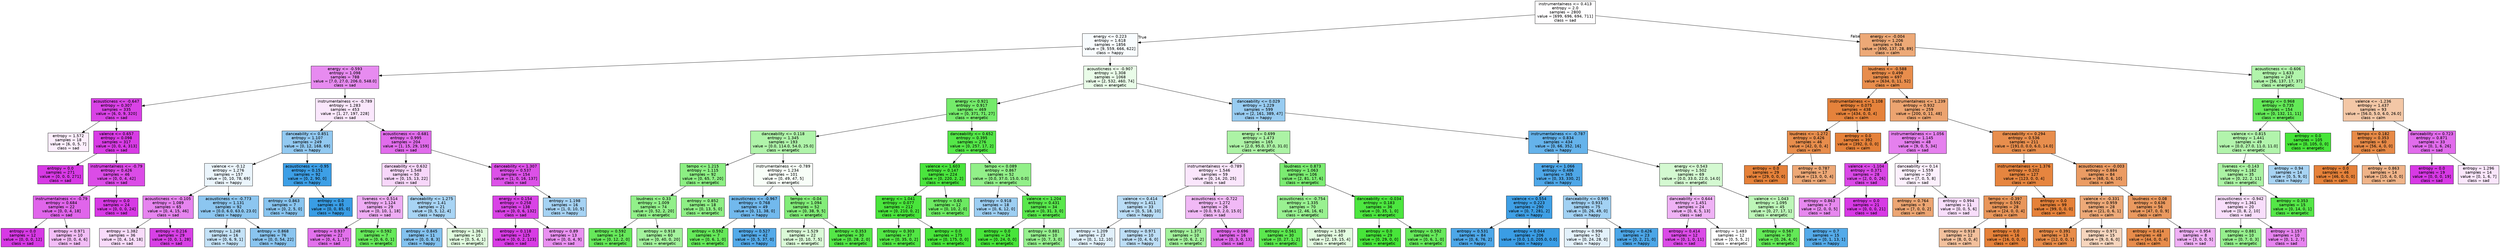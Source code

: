 digraph Tree {
node [shape=box, style="filled", color="black", fontname="helvetica"] ;
edge [fontname="helvetica"] ;
0 [label="instrumentalness <= 0.413\nentropy = 2.0\nsamples = 2800\nvalue = [699, 696, 694, 711]\nclass = sad", fillcolor="#fffeff"] ;
1 [label="energy <= 0.223\nentropy = 1.618\nsamples = 1856\nvalue = [9, 559, 666, 622]\nclass = happy", fillcolor="#f8fcfe"] ;
0 -> 1 [labeldistance=2.5, labelangle=45, headlabel="True"] ;
2 [label="energy <= -0.593\nentropy = 1.098\nsamples = 788\nvalue = [7.0, 27.0, 206.0, 548.0]\nclass = sad", fillcolor="#e78bf0"] ;
1 -> 2 ;
3 [label="acousticness <= -0.647\nentropy = 0.307\nsamples = 335\nvalue = [6, 0, 9, 320]\nclass = sad", fillcolor="#d942e6"] ;
2 -> 3 ;
4 [label="entropy = 1.572\nsamples = 18\nvalue = [6, 0, 5, 7]\nclass = sad", fillcolor="#fceefd"] ;
3 -> 4 ;
5 [label="valence <= 0.657\nentropy = 0.098\nsamples = 317\nvalue = [0, 0, 4, 313]\nclass = sad", fillcolor="#d83ce5"] ;
3 -> 5 ;
6 [label="entropy = 0.0\nsamples = 271\nvalue = [0, 0, 0, 271]\nclass = sad", fillcolor="#d739e5"] ;
5 -> 6 ;
7 [label="instrumentalness <= -0.79\nentropy = 0.426\nsamples = 46\nvalue = [0, 0, 4, 42]\nclass = sad", fillcolor="#db4ce7"] ;
5 -> 7 ;
8 [label="instrumentalness <= -0.79\nentropy = 0.684\nsamples = 22\nvalue = [0, 0, 4, 18]\nclass = sad", fillcolor="#e065eb"] ;
7 -> 8 ;
9 [label="entropy = 0.0\nsamples = 12\nvalue = [0, 0, 0, 12]\nclass = sad", fillcolor="#d739e5"] ;
8 -> 9 ;
10 [label="entropy = 0.971\nsamples = 10\nvalue = [0, 0, 4, 6]\nclass = sad", fillcolor="#f2bdf6"] ;
8 -> 10 ;
11 [label="entropy = 0.0\nsamples = 24\nvalue = [0, 0, 0, 24]\nclass = sad", fillcolor="#d739e5"] ;
7 -> 11 ;
12 [label="instrumentalness <= -0.789\nentropy = 1.283\nsamples = 453\nvalue = [1, 27, 197, 228]\nclass = sad", fillcolor="#fae7fc"] ;
2 -> 12 ;
13 [label="danceability <= 0.851\nentropy = 1.107\nsamples = 249\nvalue = [0, 12, 168, 69]\nclass = happy", fillcolor="#92c9f1"] ;
12 -> 13 ;
14 [label="valence <= -0.12\nentropy = 1.276\nsamples = 157\nvalue = [0, 10, 78, 69]\nclass = happy", fillcolor="#ebf5fc"] ;
13 -> 14 ;
15 [label="acousticness <= -0.105\nentropy = 1.089\nsamples = 65\nvalue = [0, 4, 15, 46]\nclass = sad", fillcolor="#e684ef"] ;
14 -> 15 ;
16 [label="entropy = 1.382\nsamples = 36\nvalue = [0, 4, 14, 18]\nclass = sad", fillcolor="#f8dbfa"] ;
15 -> 16 ;
17 [label="entropy = 0.216\nsamples = 29\nvalue = [0, 0, 1, 28]\nclass = sad", fillcolor="#d840e6"] ;
15 -> 17 ;
18 [label="acousticness <= -0.773\nentropy = 1.131\nsamples = 92\nvalue = [0.0, 6.0, 63.0, 23.0]\nclass = happy", fillcolor="#8cc6f0"] ;
14 -> 18 ;
19 [label="entropy = 1.248\nsamples = 16\nvalue = [0, 6, 9, 1]\nclass = happy", fillcolor="#c4e2f7"] ;
18 -> 19 ;
20 [label="entropy = 0.868\nsamples = 76\nvalue = [0, 0, 54, 22]\nclass = happy", fillcolor="#8ac5f0"] ;
18 -> 20 ;
21 [label="acousticness <= -0.95\nentropy = 0.151\nsamples = 92\nvalue = [0, 2, 90, 0]\nclass = happy", fillcolor="#3d9fe6"] ;
13 -> 21 ;
22 [label="entropy = 0.863\nsamples = 7\nvalue = [0, 2, 5, 0]\nclass = happy", fillcolor="#88c4ef"] ;
21 -> 22 ;
23 [label="entropy = 0.0\nsamples = 85\nvalue = [0, 0, 85, 0]\nclass = happy", fillcolor="#399de5"] ;
21 -> 23 ;
24 [label="acousticness <= -0.681\nentropy = 0.995\nsamples = 204\nvalue = [1, 15, 29, 159]\nclass = sad", fillcolor="#e16cec"] ;
12 -> 24 ;
25 [label="danceability <= 0.632\nentropy = 1.548\nsamples = 50\nvalue = [0, 15, 13, 22]\nclass = sad", fillcolor="#f7d7fa"] ;
24 -> 25 ;
26 [label="liveness <= 0.514\nentropy = 1.124\nsamples = 29\nvalue = [0, 10, 1, 18]\nclass = sad", fillcolor="#eeacf4"] ;
25 -> 26 ;
27 [label="entropy = 0.937\nsamples = 22\nvalue = [0, 4, 1, 17]\nclass = sad", fillcolor="#e270ec"] ;
26 -> 27 ;
28 [label="entropy = 0.592\nsamples = 7\nvalue = [0, 6, 0, 1]\nclass = energetic", fillcolor="#66e95a"] ;
26 -> 28 ;
29 [label="danceability <= 1.275\nentropy = 1.41\nsamples = 21\nvalue = [0, 5, 12, 4]\nclass = happy", fillcolor="#a8d4f4"] ;
25 -> 29 ;
30 [label="entropy = 0.845\nsamples = 11\nvalue = [0, 0, 8, 3]\nclass = happy", fillcolor="#83c2ef"] ;
29 -> 30 ;
31 [label="entropy = 1.361\nsamples = 10\nvalue = [0, 5, 4, 1]\nclass = energetic", fillcolor="#e0fbde"] ;
29 -> 31 ;
32 [label="danceability <= 1.307\nentropy = 0.537\nsamples = 154\nvalue = [1, 0, 16, 137]\nclass = sad", fillcolor="#dc51e8"] ;
24 -> 32 ;
33 [label="energy <= 0.154\nentropy = 0.258\nsamples = 138\nvalue = [0, 0, 6, 132]\nclass = sad", fillcolor="#d942e6"] ;
32 -> 33 ;
34 [label="entropy = 0.118\nsamples = 125\nvalue = [0, 0, 2, 123]\nclass = sad", fillcolor="#d83ce5"] ;
33 -> 34 ;
35 [label="entropy = 0.89\nsamples = 13\nvalue = [0, 0, 4, 9]\nclass = sad", fillcolor="#e991f1"] ;
33 -> 35 ;
36 [label="entropy = 1.198\nsamples = 16\nvalue = [1, 0, 10, 5]\nclass = happy", fillcolor="#a5d2f3"] ;
32 -> 36 ;
37 [label="acousticness <= -0.907\nentropy = 1.308\nsamples = 1068\nvalue = [2, 532, 460, 74]\nclass = energetic", fillcolor="#e9fce8"] ;
1 -> 37 ;
38 [label="energy <= 0.921\nentropy = 0.917\nsamples = 469\nvalue = [0, 371, 71, 27]\nclass = energetic", fillcolor="#74eb6a"] ;
37 -> 38 ;
39 [label="danceability <= 0.118\nentropy = 1.345\nsamples = 193\nvalue = [0.0, 114.0, 54.0, 25.0]\nclass = energetic", fillcolor="#b0f4aa"] ;
38 -> 39 ;
40 [label="tempo <= 1.215\nentropy = 1.115\nsamples = 92\nvalue = [0, 65, 7, 20]\nclass = energetic", fillcolor="#8cef83"] ;
39 -> 40 ;
41 [label="loudness <= 0.33\nentropy = 1.009\nsamples = 74\nvalue = [0, 52, 2, 20]\nclass = energetic", fillcolor="#92f08a"] ;
40 -> 41 ;
42 [label="entropy = 0.592\nsamples = 14\nvalue = [0, 12, 2, 0]\nclass = energetic", fillcolor="#66e95a"] ;
41 -> 42 ;
43 [label="entropy = 0.918\nsamples = 60\nvalue = [0, 40, 0, 20]\nclass = energetic", fillcolor="#a3f29c"] ;
41 -> 43 ;
44 [label="entropy = 0.852\nsamples = 18\nvalue = [0, 13, 5, 0]\nclass = energetic", fillcolor="#8eef85"] ;
40 -> 44 ;
45 [label="instrumentalness <= -0.789\nentropy = 1.234\nsamples = 101\nvalue = [0, 49, 47, 5]\nclass = energetic", fillcolor="#f8fef8"] ;
39 -> 45 ;
46 [label="acousticness <= -0.967\nentropy = 0.768\nsamples = 49\nvalue = [0, 11, 38, 0]\nclass = happy", fillcolor="#72b9ed"] ;
45 -> 46 ;
47 [label="entropy = 0.592\nsamples = 7\nvalue = [0, 6, 1, 0]\nclass = energetic", fillcolor="#66e95a"] ;
46 -> 47 ;
48 [label="entropy = 0.527\nsamples = 42\nvalue = [0, 5, 37, 0]\nclass = happy", fillcolor="#54aae9"] ;
46 -> 48 ;
49 [label="tempo <= -0.04\nentropy = 1.094\nsamples = 52\nvalue = [0, 38, 9, 5]\nclass = energetic", fillcolor="#83ed79"] ;
45 -> 49 ;
50 [label="entropy = 1.529\nsamples = 22\nvalue = [0, 10, 7, 5]\nclass = energetic", fillcolor="#dafad7"] ;
49 -> 50 ;
51 [label="entropy = 0.353\nsamples = 30\nvalue = [0, 28, 2, 0]\nclass = energetic", fillcolor="#54e747"] ;
49 -> 51 ;
52 [label="danceability <= 0.652\nentropy = 0.395\nsamples = 276\nvalue = [0, 257, 17, 2]\nclass = energetic", fillcolor="#54e748"] ;
38 -> 52 ;
53 [label="valence <= 1.603\nentropy = 0.147\nsamples = 224\nvalue = [0, 220, 2, 2]\nclass = energetic", fillcolor="#4ae53d"] ;
52 -> 53 ;
54 [label="energy <= 1.041\nentropy = 0.077\nsamples = 212\nvalue = [0, 210, 0, 2]\nclass = energetic", fillcolor="#49e53b"] ;
53 -> 54 ;
55 [label="entropy = 0.303\nsamples = 37\nvalue = [0, 35, 0, 2]\nclass = energetic", fillcolor="#52e644"] ;
54 -> 55 ;
56 [label="entropy = 0.0\nsamples = 175\nvalue = [0, 175, 0, 0]\nclass = energetic", fillcolor="#47e539"] ;
54 -> 56 ;
57 [label="entropy = 0.65\nsamples = 12\nvalue = [0, 10, 2, 0]\nclass = energetic", fillcolor="#6cea61"] ;
53 -> 57 ;
58 [label="tempo <= 0.089\nentropy = 0.867\nsamples = 52\nvalue = [0.0, 37.0, 15.0, 0.0]\nclass = energetic", fillcolor="#92f089"] ;
52 -> 58 ;
59 [label="entropy = 0.918\nsamples = 18\nvalue = [0, 6, 12, 0]\nclass = happy", fillcolor="#9ccef2"] ;
58 -> 59 ;
60 [label="valence <= 1.204\nentropy = 0.431\nsamples = 34\nvalue = [0, 31, 3, 0]\nclass = energetic", fillcolor="#59e84c"] ;
58 -> 60 ;
61 [label="entropy = 0.0\nsamples = 24\nvalue = [0, 24, 0, 0]\nclass = energetic", fillcolor="#47e539"] ;
60 -> 61 ;
62 [label="entropy = 0.881\nsamples = 10\nvalue = [0, 7, 3, 0]\nclass = energetic", fillcolor="#96f08e"] ;
60 -> 62 ;
63 [label="danceability <= 0.029\nentropy = 1.229\nsamples = 599\nvalue = [2, 161, 389, 47]\nclass = happy", fillcolor="#98ccf1"] ;
37 -> 63 ;
64 [label="energy <= 0.699\nentropy = 1.473\nsamples = 165\nvalue = [2.0, 95.0, 37.0, 31.0]\nclass = energetic", fillcolor="#acf3a5"] ;
63 -> 64 ;
65 [label="instrumentalness <= -0.789\nentropy = 1.546\nsamples = 59\nvalue = [0, 14, 20, 25]\nclass = sad", fillcolor="#fae6fc"] ;
64 -> 65 ;
66 [label="valence <= 0.414\nentropy = 1.411\nsamples = 33\nvalue = [0, 5, 18, 10]\nclass = happy", fillcolor="#baddf6"] ;
65 -> 66 ;
67 [label="entropy = 1.209\nsamples = 23\nvalue = [0, 1, 12, 10]\nclass = happy", fillcolor="#e1f0fb"] ;
66 -> 67 ;
68 [label="entropy = 0.971\nsamples = 10\nvalue = [0, 4, 6, 0]\nclass = happy", fillcolor="#bddef6"] ;
66 -> 68 ;
69 [label="acousticness <= -0.722\nentropy = 1.272\nsamples = 26\nvalue = [0.0, 9.0, 2.0, 15.0]\nclass = sad", fillcolor="#f1b9f6"] ;
65 -> 69 ;
70 [label="entropy = 1.371\nsamples = 10\nvalue = [0, 6, 2, 2]\nclass = energetic", fillcolor="#a3f29c"] ;
69 -> 70 ;
71 [label="entropy = 0.696\nsamples = 16\nvalue = [0, 3, 0, 13]\nclass = sad", fillcolor="#e067eb"] ;
69 -> 71 ;
72 [label="loudness <= 0.873\nentropy = 1.063\nsamples = 106\nvalue = [2, 81, 17, 6]\nclass = energetic", fillcolor="#7bec71"] ;
64 -> 72 ;
73 [label="acousticness <= -0.754\nentropy = 1.335\nsamples = 70\nvalue = [2, 46, 16, 6]\nclass = energetic", fillcolor="#99f191"] ;
72 -> 73 ;
74 [label="entropy = 0.561\nsamples = 30\nvalue = [0, 27, 1, 2]\nclass = energetic", fillcolor="#5be84e"] ;
73 -> 74 ;
75 [label="entropy = 1.589\nsamples = 40\nvalue = [2, 19, 15, 4]\nclass = energetic", fillcolor="#e2fbdf"] ;
73 -> 75 ;
76 [label="danceability <= -0.034\nentropy = 0.183\nsamples = 36\nvalue = [0, 35, 1, 0]\nclass = energetic", fillcolor="#4ce63f"] ;
72 -> 76 ;
77 [label="entropy = 0.0\nsamples = 29\nvalue = [0, 29, 0, 0]\nclass = energetic", fillcolor="#47e539"] ;
76 -> 77 ;
78 [label="entropy = 0.592\nsamples = 7\nvalue = [0, 6, 1, 0]\nclass = energetic", fillcolor="#66e95a"] ;
76 -> 78 ;
79 [label="instrumentalness <= -0.787\nentropy = 0.834\nsamples = 434\nvalue = [0, 66, 352, 16]\nclass = happy", fillcolor="#65b3eb"] ;
63 -> 79 ;
80 [label="energy <= 1.066\nentropy = 0.486\nsamples = 365\nvalue = [0, 33, 330, 2]\nclass = happy", fillcolor="#4ea7e8"] ;
79 -> 80 ;
81 [label="valence <= 0.554\nentropy = 0.223\nsamples = 290\nvalue = [0, 7, 281, 2]\nclass = happy", fillcolor="#3fa0e6"] ;
80 -> 81 ;
82 [label="entropy = 0.531\nsamples = 84\nvalue = [0, 6, 76, 2]\nclass = happy", fillcolor="#4da7e8"] ;
81 -> 82 ;
83 [label="entropy = 0.044\nsamples = 206\nvalue = [0.0, 1.0, 205.0, 0.0]\nclass = happy", fillcolor="#3a9de5"] ;
81 -> 83 ;
84 [label="danceability <= 0.995\nentropy = 0.931\nsamples = 75\nvalue = [0, 26, 49, 0]\nclass = happy", fillcolor="#a2d1f3"] ;
80 -> 84 ;
85 [label="entropy = 0.996\nsamples = 52\nvalue = [0, 24, 28, 0]\nclass = happy", fillcolor="#e3f1fb"] ;
84 -> 85 ;
86 [label="entropy = 0.426\nsamples = 23\nvalue = [0, 2, 21, 0]\nclass = happy", fillcolor="#4ca6e7"] ;
84 -> 86 ;
87 [label="energy <= 0.543\nentropy = 1.502\nsamples = 69\nvalue = [0.0, 33.0, 22.0, 14.0]\nclass = energetic", fillcolor="#d4f9d1"] ;
79 -> 87 ;
88 [label="danceability <= 0.644\nentropy = 1.451\nsamples = 24\nvalue = [0, 6, 5, 13]\nclass = sad", fillcolor="#efb2f5"] ;
87 -> 88 ;
89 [label="entropy = 0.414\nsamples = 12\nvalue = [0, 1, 0, 11]\nclass = sad", fillcolor="#db4be7"] ;
88 -> 89 ;
90 [label="entropy = 1.483\nsamples = 12\nvalue = [0, 5, 5, 2]\nclass = energetic", fillcolor="#ffffff"] ;
88 -> 90 ;
91 [label="valence <= 1.043\nentropy = 1.095\nsamples = 45\nvalue = [0, 27, 17, 1]\nclass = energetic", fillcolor="#bdf6b8"] ;
87 -> 91 ;
92 [label="entropy = 0.567\nsamples = 30\nvalue = [0, 26, 4, 0]\nclass = energetic", fillcolor="#63e957"] ;
91 -> 92 ;
93 [label="entropy = 0.7\nsamples = 15\nvalue = [0, 1, 13, 1]\nclass = happy", fillcolor="#55abe9"] ;
91 -> 93 ;
94 [label="energy <= -0.004\nentropy = 1.206\nsamples = 944\nvalue = [690, 137, 28, 89]\nclass = calm", fillcolor="#eda977"] ;
0 -> 94 [labeldistance=2.5, labelangle=-45, headlabel="False"] ;
95 [label="loudness <= -0.588\nentropy = 0.498\nsamples = 697\nvalue = [634, 0, 11, 52]\nclass = calm", fillcolor="#e88d4c"] ;
94 -> 95 ;
96 [label="instrumentalness <= 1.108\nentropy = 0.075\nsamples = 438\nvalue = [434, 0, 0, 4]\nclass = calm", fillcolor="#e5823b"] ;
95 -> 96 ;
97 [label="loudness <= -1.272\nentropy = 0.426\nsamples = 46\nvalue = [42, 0, 0, 4]\nclass = calm", fillcolor="#e78d4c"] ;
96 -> 97 ;
98 [label="entropy = 0.0\nsamples = 29\nvalue = [29, 0, 0, 0]\nclass = calm", fillcolor="#e58139"] ;
97 -> 98 ;
99 [label="entropy = 0.787\nsamples = 17\nvalue = [13, 0, 0, 4]\nclass = calm", fillcolor="#eda876"] ;
97 -> 99 ;
100 [label="entropy = 0.0\nsamples = 392\nvalue = [392, 0, 0, 0]\nclass = calm", fillcolor="#e58139"] ;
96 -> 100 ;
101 [label="instrumentalness <= 1.239\nentropy = 0.932\nsamples = 259\nvalue = [200, 0, 11, 48]\nclass = calm", fillcolor="#eca470"] ;
95 -> 101 ;
102 [label="instrumentalness <= 1.056\nentropy = 1.145\nsamples = 48\nvalue = [9, 0, 5, 34]\nclass = sad", fillcolor="#e580ee"] ;
101 -> 102 ;
103 [label="valence <= -1.104\nentropy = 0.371\nsamples = 28\nvalue = [2, 0, 0, 26]\nclass = sad", fillcolor="#da48e7"] ;
102 -> 103 ;
104 [label="entropy = 0.863\nsamples = 7\nvalue = [2, 0, 0, 5]\nclass = sad", fillcolor="#e788ef"] ;
103 -> 104 ;
105 [label="entropy = 0.0\nsamples = 21\nvalue = [0, 0, 0, 21]\nclass = sad", fillcolor="#d739e5"] ;
103 -> 105 ;
106 [label="danceability <= 0.14\nentropy = 1.559\nsamples = 20\nvalue = [7, 0, 5, 8]\nclass = sad", fillcolor="#fcf0fd"] ;
102 -> 106 ;
107 [label="entropy = 0.764\nsamples = 9\nvalue = [7, 0, 0, 2]\nclass = calm", fillcolor="#eca572"] ;
106 -> 107 ;
108 [label="entropy = 0.994\nsamples = 11\nvalue = [0, 0, 5, 6]\nclass = sad", fillcolor="#f8defb"] ;
106 -> 108 ;
109 [label="danceability <= 0.294\nentropy = 0.536\nsamples = 211\nvalue = [191.0, 0.0, 6.0, 14.0]\nclass = calm", fillcolor="#e88e4d"] ;
101 -> 109 ;
110 [label="instrumentalness <= 1.376\nentropy = 0.202\nsamples = 127\nvalue = [123, 0, 0, 4]\nclass = calm", fillcolor="#e6853f"] ;
109 -> 110 ;
111 [label="tempo <= -0.397\nentropy = 0.592\nsamples = 28\nvalue = [24, 0, 0, 4]\nclass = calm", fillcolor="#e9965a"] ;
110 -> 111 ;
112 [label="entropy = 0.918\nsamples = 12\nvalue = [8, 0, 0, 4]\nclass = calm", fillcolor="#f2c09c"] ;
111 -> 112 ;
113 [label="entropy = 0.0\nsamples = 16\nvalue = [16, 0, 0, 0]\nclass = calm", fillcolor="#e58139"] ;
111 -> 113 ;
114 [label="entropy = 0.0\nsamples = 99\nvalue = [99, 0, 0, 0]\nclass = calm", fillcolor="#e58139"] ;
110 -> 114 ;
115 [label="acousticness <= -0.003\nentropy = 0.884\nsamples = 84\nvalue = [68, 0, 6, 10]\nclass = calm", fillcolor="#eb9c64"] ;
109 -> 115 ;
116 [label="valence <= -0.331\nentropy = 0.959\nsamples = 28\nvalue = [21, 0, 6, 1]\nclass = calm", fillcolor="#eda978"] ;
115 -> 116 ;
117 [label="entropy = 0.391\nsamples = 13\nvalue = [12, 0, 0, 1]\nclass = calm", fillcolor="#e78c49"] ;
116 -> 117 ;
118 [label="entropy = 0.971\nsamples = 15\nvalue = [9, 0, 6, 0]\nclass = calm", fillcolor="#f6d5bd"] ;
116 -> 118 ;
119 [label="loudness <= 0.08\nentropy = 0.636\nsamples = 56\nvalue = [47, 0, 0, 9]\nclass = calm", fillcolor="#ea995f"] ;
115 -> 119 ;
120 [label="entropy = 0.414\nsamples = 48\nvalue = [44, 0, 0, 4]\nclass = calm", fillcolor="#e78c4b"] ;
119 -> 120 ;
121 [label="entropy = 0.954\nsamples = 8\nvalue = [3, 0, 0, 5]\nclass = sad", fillcolor="#efb0f5"] ;
119 -> 121 ;
122 [label="acousticness <= -0.606\nentropy = 1.633\nsamples = 247\nvalue = [56, 137, 17, 37]\nclass = energetic", fillcolor="#b1f4ab"] ;
94 -> 122 ;
123 [label="energy <= 0.968\nentropy = 0.735\nsamples = 154\nvalue = [0, 132, 11, 11]\nclass = energetic", fillcolor="#63e957"] ;
122 -> 123 ;
124 [label="valence <= 0.815\nentropy = 1.441\nsamples = 49\nvalue = [0.0, 27.0, 11.0, 11.0]\nclass = energetic", fillcolor="#b2f4ac"] ;
123 -> 124 ;
125 [label="liveness <= -0.143\nentropy = 1.182\nsamples = 35\nvalue = [0, 22, 2, 11]\nclass = energetic", fillcolor="#abf3a4"] ;
124 -> 125 ;
126 [label="acousticness <= -0.942\nentropy = 1.361\nsamples = 20\nvalue = [0, 8, 2, 10]\nclass = sad", fillcolor="#f8defb"] ;
125 -> 126 ;
127 [label="entropy = 0.881\nsamples = 10\nvalue = [0, 7, 0, 3]\nclass = energetic", fillcolor="#96f08e"] ;
126 -> 127 ;
128 [label="entropy = 1.157\nsamples = 10\nvalue = [0, 1, 2, 7]\nclass = sad", fillcolor="#e683ef"] ;
126 -> 128 ;
129 [label="entropy = 0.353\nsamples = 15\nvalue = [0, 14, 0, 1]\nclass = energetic", fillcolor="#54e747"] ;
125 -> 129 ;
130 [label="entropy = 0.94\nsamples = 14\nvalue = [0, 5, 9, 0]\nclass = happy", fillcolor="#a7d3f3"] ;
124 -> 130 ;
131 [label="entropy = 0.0\nsamples = 105\nvalue = [0, 105, 0, 0]\nclass = energetic", fillcolor="#47e539"] ;
123 -> 131 ;
132 [label="valence <= -1.236\nentropy = 1.437\nsamples = 93\nvalue = [56.0, 5.0, 6.0, 26.0]\nclass = calm", fillcolor="#f3c7a6"] ;
122 -> 132 ;
133 [label="tempo <= 0.182\nentropy = 0.353\nsamples = 60\nvalue = [56, 4, 0, 0]\nclass = calm", fillcolor="#e78a47"] ;
132 -> 133 ;
134 [label="entropy = 0.0\nsamples = 46\nvalue = [46, 0, 0, 0]\nclass = calm", fillcolor="#e58139"] ;
133 -> 134 ;
135 [label="entropy = 0.863\nsamples = 14\nvalue = [10, 4, 0, 0]\nclass = calm", fillcolor="#efb388"] ;
133 -> 135 ;
136 [label="danceability <= 0.723\nentropy = 0.871\nsamples = 33\nvalue = [0, 1, 6, 26]\nclass = sad", fillcolor="#e16cec"] ;
132 -> 136 ;
137 [label="entropy = 0.0\nsamples = 19\nvalue = [0, 0, 0, 19]\nclass = sad", fillcolor="#d739e5"] ;
136 -> 137 ;
138 [label="entropy = 1.296\nsamples = 14\nvalue = [0, 1, 6, 7]\nclass = sad", fillcolor="#fae6fc"] ;
136 -> 138 ;
}